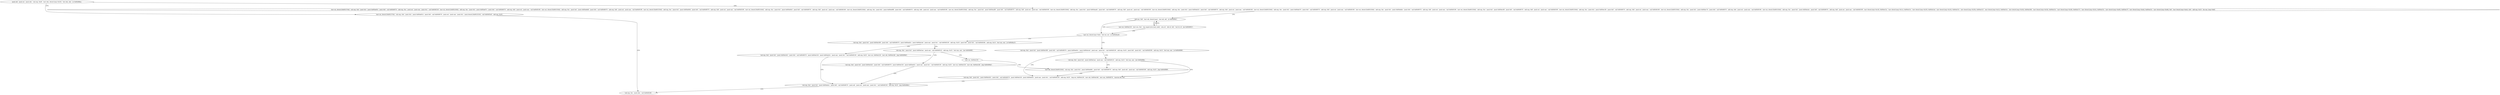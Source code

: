 digraph "func" {
"134518394" [label = "'push edi', 'push esi', 'push ebx', 'sub esp, 0x40', 'mov ebx, dword [esp+0x50]', 'test ebx, ebx', 'je 0x80496ba', " ]
"134518458" [label = "'mov esi, dword [0x8053704]', 'sub esp, 0x4', 'push 0x5', 'push 0x804e83c', 'push 0x0', 'call 0x8049070', 'add esp, 0xc', 'push esi', 'push eax', 'push 0x1', 'call 0x8049230', 'mov esi, dword [0x8053564]', 'add esp, 0xc', 'push 0x5', 'push 0x804e87c', 'push 0x0', 'call 0x8049070', 'add esp, 0x8', 'push esi', 'push eax', 'call 0x8049190', 'mov esi, dword [0x8053564]', 'add esp, 0xc', 'push 0x5', 'push 0x804e8b8', 'push 0x0', 'call 0x8049070', 'add esp, 0x8', 'push esi', 'push eax', 'call 0x8049190', 'mov esi, dword [0x8053564]', 'add esp, 0xc', 'push 0x5', 'push 0x804e904', 'push 0x0', 'call 0x8049070', 'add esp, 0x8', 'push esi', 'push eax', 'call 0x8049190', 'mov esi, dword [0x8053564]', 'add esp, 0xc', 'push 0x5', 'push 0x804e9c0', 'push 0x0', 'call 0x8049070', 'add esp, 0x8', 'push esi', 'push eax', 'call 0x8049190', 'mov esi, dword [0x8053564]', 'add esp, 0xc', 'push 0x5', 'push 0x804e9f8', 'push 0x0', 'call 0x8049070', 'add esp, 0x8', 'push esi', 'push eax', 'call 0x8049190', 'mov esi, dword [0x8053564]', 'add esp, 0xc', 'push 0x5', 'push 0x804ea88', 'push 0x0', 'call 0x8049070', 'add esp, 0x8', 'push esi', 'push eax', 'call 0x8049190', 'mov esi, dword [0x8053564]', 'add esp, 0xc', 'push 0x5', 'push 0x804ead4', 'push 0x0', 'call 0x8049070', 'add esp, 0x8', 'push esi', 'push eax', 'call 0x8049190', 'mov esi, dword [0x8053564]', 'add esp, 0xc', 'push 0x5', 'push 0x804eb24', 'push 0x0', 'call 0x8049070', 'add esp, 0x8', 'push esi', 'push eax', 'call 0x8049190', 'mov esi, dword [0x8053564]', 'add esp, 0xc', 'push 0x5', 'push 0x804eb70', 'push 0x0', 'call 0x8049070', 'add esp, 0x8', 'push esi', 'push eax', 'call 0x8049190', 'mov esi, dword [0x8053564]', 'add esp, 0xc', 'push 0x5', 'push 0x804ebbc', 'push 0x0', 'call 0x8049070', 'add esp, 0x8', 'push esi', 'push eax', 'call 0x8049190', 'mov esi, dword [0x8053564]', 'add esp, 0xc', 'push 0x5', 'push 0x804ec08', 'push 0x0', 'call 0x8049070', 'add esp, 0x8', 'push esi', 'push eax', 'call 0x8049190', 'mov esi, dword [0x8053564]', 'add esp, 0xc', 'push 0x5', 'push 0x804ec38', 'push 0x0', 'call 0x8049070', 'add esp, 0x8', 'push esi', 'push eax', 'call 0x8049190', 'mov esi, dword [0x8053564]', 'add esp, 0xc', 'push 0x5', 'push 0x804ec74', 'push 0x0', 'call 0x8049070', 'add esp, 0x8', 'push esi', 'push eax', 'call 0x8049190', 'mov esi, dword [0x8053564]', 'add esp, 0xc', 'push 0x5', 'push 0x804ecbc', 'push 0x0', 'call 0x8049070', 'add esp, 0x8', 'push esi', 'push eax', 'call 0x8049190', 'mov dword [esp+0x18], 0x804e52a', 'mov dword [esp+0x1c], 0x804e52c', 'mov dword [esp+0x20], 0x804e5a4', 'mov dword [esp+0x24], 0x804e53c', 'mov dword [esp+0x28], 0x804e552', 'mov dword [esp+0x2c], 0x804e55c', 'mov dword [esp+0x30], 0x804e56b', 'mov dword [esp+0x34], 0x804e55c', 'mov dword [esp+0x38], 0x804e575', 'mov dword [esp+0x3c], 0x804e55c', 'mov dword [esp+0x40], 0x804e57f', 'mov dword [esp+0x44], 0x804e55c', 'mov dword [esp+0x48], 0x0', 'mov dword [esp+0x4c], 0x0', 'add esp, 0x10', 'lea eax, [esp+0x8]', " ]
"134518408" [label = "'mov esi, dword [0x8053704]', 'sub esp, 0x4', 'push 0x5', 'push 0x804e814', 'push 0x0', 'call 0x8049070', 'push esi', 'push eax', 'push 0x1', 'push dword [0x8053550]', 'call 0x80492e0', 'add esp, 0x20', " ]
"134519074" [label = "'add eax, 0x8', 'mov edi, dword [eax]', 'test edi, edi', 'je 0x8049941', " ]
"134518449" [label = "'sub esp, 0xc', 'push ebx', 'call 0x8049180', " ]
"134519105" [label = "'mov esi, dword [eax+0x4]', 'test esi, esi', 'je 0x8049a58', " ]
"134519384" [label = "'sub esp, 0x4', 'push 0x5', 'push 0x804e589', 'push 0x0', 'call 0x8049070', 'push 0x804ed5c', 'push 0x804e5a0', 'push eax', 'push 0x1', 'call 0x8049230', 'add esp, 0x18', 'push 0x0', 'push 0x5', 'call 0x8049290', 'add esp, 0x10', 'test eax, eax', 'je 0x8049a23', " ]
"134519116" [label = "'sub esp, 0x4', 'push 0x5', 'push 0x804e589', 'push 0x0', 'call 0x8049070', 'push 0x804ed5c', 'push 0x804e5a0', 'push eax', 'push 0x1', 'call 0x8049230', 'add esp, 0x18', 'push 0x0', 'push 0x5', 'call 0x8049290', 'add esp, 0x10', 'test eax, eax', 'je 0x8049999', " ]
"134519083" [label = "'mov esi, 0x804e526', 'mov ecx, 0x4', 'rep cmpsb byte [esi], [edi]', 'seta dl', 'sbb dl, 0x0', 'test dl, dl', 'jne 0x8049922', " ]
"134519331" [label = "'sub esp, 0x4', 'push 0x5', 'push 0x804e5b2', 'push 0x0', 'call 0x8049070', 'push 0x804e526', 'push 0x804ed5c', 'push eax', 'push 0x1', 'call 0x8049230', 'add esp, 0x20', 'mov esi, 0x804e526', 'mov edi, 0x804e546', 'jmp 0x80499d2', " ]
"134519438" [label = "'sub esp, 0x4', 'push 0x3', 'push 0x804e5ae', 'push eax', 'call 0x8049310', 'add esp, 0x10', 'test eax, eax', 'jne 0x80499f5', " ]
"134519193" [label = "'sub esp, 0x4', 'push 0x5', 'push 0x804e5b2', 'push 0x0', 'call 0x8049070', 'push 0x804e526', 'push 0x804ed5c', 'push eax', 'push 0x1', 'call 0x8049230', 'add esp, 0x20', 'cmp esi, 0x804e526', 'mov edi, 0x804e546', 'mov eax, 0x804f47b', 'cmovne edi, eax', " ]
"134519170" [label = "'sub esp, 0x4', 'push 0x3', 'push 0x804e5ae', 'push eax', 'call 0x8049310', 'add esp, 0x10', 'test eax, eax', 'jne 0x80499fa', " ]
"134519250" [label = "'sub esp, 0x4', 'push 0x5', 'push 0x804edcc', 'push 0x0', 'call 0x8049070', 'push edi', 'push esi', 'push eax', 'push 0x1', 'call 0x8049230', 'add esp, 0x20', 'jmp 0x80496b1', " ]
"134519285" [label = "'mov esi, 0x804e526', " ]
"134519465" [label = "'sub esp, 0x4', 'push 0x5', 'push 0x804e5b2', 'push 0x0', 'call 0x8049070', 'push 0x804e526', 'push 0x804ed5c', 'push eax', 'push 0x1', 'call 0x8049230', 'add esp, 0x20', 'mov esi, 0x804e526', 'mov edi, 0x804e546', 'jmp 0x80499d2', " ]
"134519290" [label = "'mov edi, dword [0x8053564]', 'sub esp, 0x4', 'push 0x5', 'push 0x804ed84', 'push 0x0', 'call 0x8049070', 'add esp, 0x8', 'push edi', 'push eax', 'call 0x8049190', 'add esp, 0x10', 'jmp 0x8049999', " ]
"134518394" -> "134518458" [ label = "CFG" ]
"134518394" -> "134518408" [ label = "CFG" ]
"134518458" -> "134519074" [ label = "CFG" ]
"134518408" -> "134518449" [ label = "CFG" ]
"134519074" -> "134519105" [ label = "CFG" ]
"134519074" -> "134519083" [ label = "CFG" ]
"134519105" -> "134519384" [ label = "CFG" ]
"134519105" -> "134519116" [ label = "CFG" ]
"134519384" -> "134519331" [ label = "CFG" ]
"134519384" -> "134519438" [ label = "CFG" ]
"134519116" -> "134519193" [ label = "CFG" ]
"134519116" -> "134519170" [ label = "CFG" ]
"134519083" -> "134519074" [ label = "CFG" ]
"134519083" -> "134519105" [ label = "CFG" ]
"134519331" -> "134519250" [ label = "CFG" ]
"134519438" -> "134519285" [ label = "CFG" ]
"134519438" -> "134519465" [ label = "CFG" ]
"134519193" -> "134519250" [ label = "CFG" ]
"134519170" -> "134519290" [ label = "CFG" ]
"134519170" -> "134519193" [ label = "CFG" ]
"134519250" -> "134518449" [ label = "CFG" ]
"134519285" -> "134519290" [ label = "CFG" ]
"134519465" -> "134519250" [ label = "CFG" ]
"134519290" -> "134519193" [ label = "CFG" ]
}
